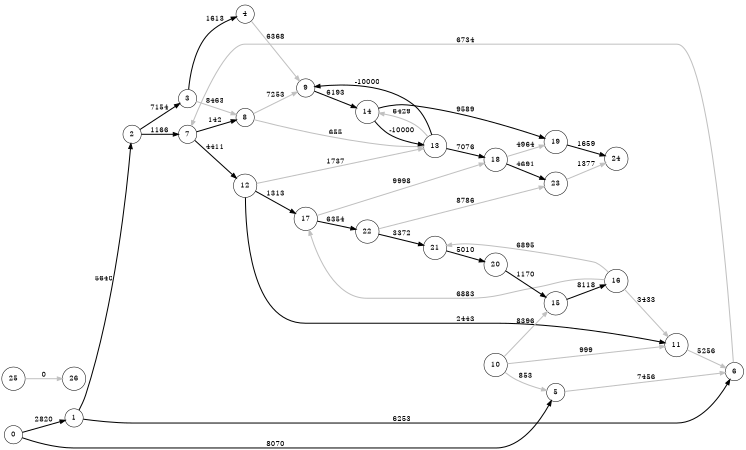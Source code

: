 digraph D {
  rankdir=LR
  size="5,3"
  ratio="fill"
  edge[style="bold"]
  node[shape="circle"]
0 -> 1[label="2820", color="black"]0 -> 5[label="8070", color="black"]1 -> 2[label="5640", color="black"]1 -> 6[label="6253", color="black"]2 -> 3[label="7154", color="black"]2 -> 7[label="1166", color="black"]3 -> 4[label="1613", color="black"]3 -> 8[label="8463", color="grey"]4 -> 9[label="6368", color="grey"]5 -> 6[label="7456", color="grey"]6 -> 7[label="6734", color="grey"]7 -> 8[label="142", color="black"]7 -> 12[label="4411", color="black"]8 -> 9[label="7253", color="grey"]8 -> 13[label="655", color="grey"]9 -> 14[label="6193", color="black"]10 -> 11[label="999", color="grey"]10 -> 5[label="853", color="grey"]10 -> 15[label="8396", color="grey"]11 -> 6[label="5256", color="grey"]12 -> 11[label="2443", color="black"]12 -> 13[label="1737", color="grey"]12 -> 17[label="1313", color="black"]13 -> 14[label="6429", color="grey"]13 -> 18[label="7076", color="black"]13 -> 9[label="-10000", color="black"]14 -> 19[label="9589", color="black"]14 -> 13[label="-10000", color="black"]15 -> 16[label="8118", color="black"]16 -> 17[label="6883", color="grey"]16 -> 11[label="3433", color="grey"]16 -> 21[label="6895", color="grey"]17 -> 18[label="9998", color="grey"]17 -> 22[label="6354", color="black"]18 -> 19[label="4964", color="grey"]18 -> 23[label="4691", color="black"]19 -> 24[label="1659", color="black"]20 -> 15[label="1170", color="black"]21 -> 20[label="5010", color="black"]22 -> 21[label="3372", color="black"]22 -> 23[label="8786", color="grey"]23 -> 24[label="1377", color="grey"]25 -> 26[label="0", color="grey"]}